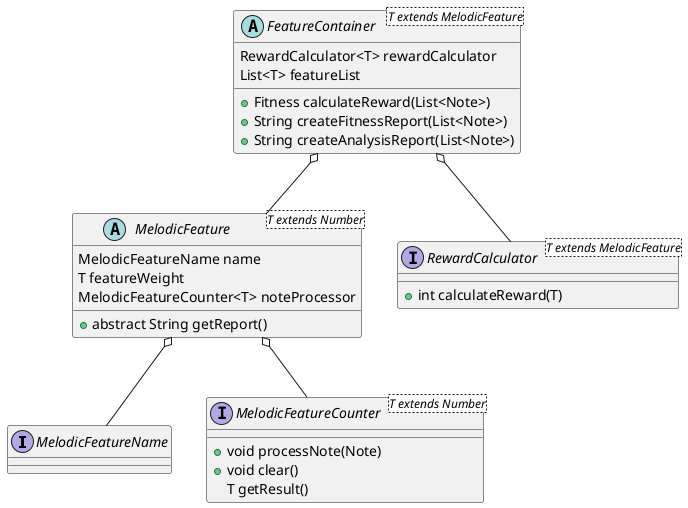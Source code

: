 @startuml

interface MelodicFeatureName

interface MelodicFeatureCounter<T extends Number> {
    + void processNote(Note)
    + void clear()
    T getResult()
}

abstract class MelodicFeature<T extends Number> {
    MelodicFeatureName name
    T featureWeight
    MelodicFeatureCounter<T> noteProcessor
    + abstract String getReport()
}

MelodicFeature o-- MelodicFeatureName
MelodicFeature o-- MelodicFeatureCounter

interface RewardCalculator<T extends MelodicFeature> {
    + int calculateReward(T)
}

abstract class FeatureContainer<T extends MelodicFeature> {
    RewardCalculator<T> rewardCalculator
    List<T> featureList
    + Fitness calculateReward(List<Note>)
    + String createFitnessReport(List<Note>)
    + String createAnalysisReport(List<Note>)
}

FeatureContainer o-- MelodicFeature
FeatureContainer o-- RewardCalculator

@enduml